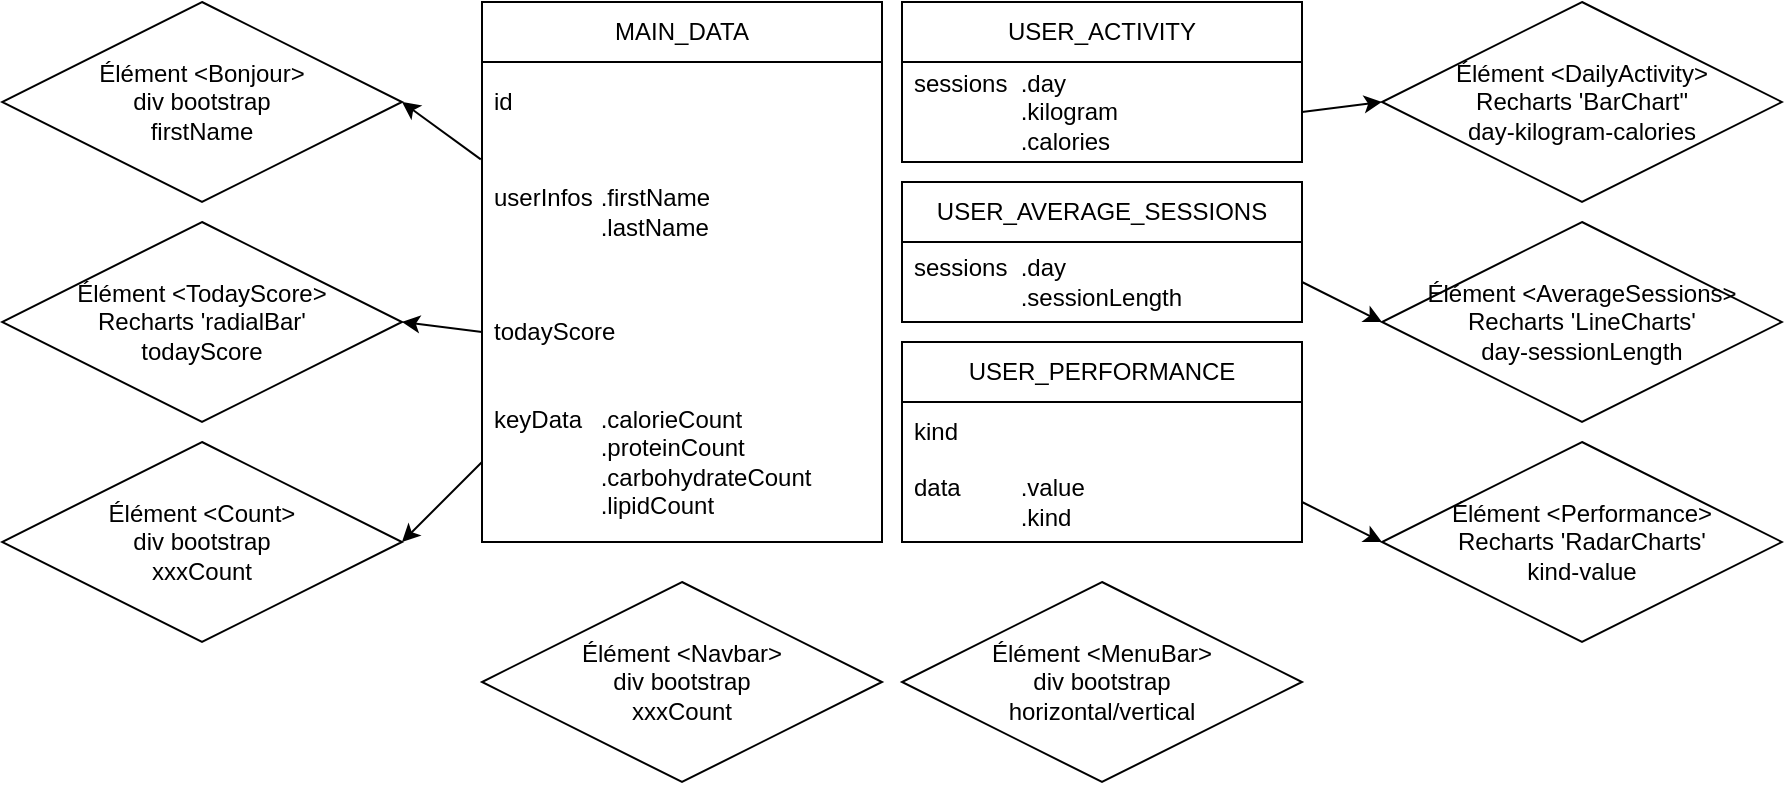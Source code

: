 <mxfile>
    <diagram id="WRuKUoPdiN3xOJc_xBMh" name="Page-1">
        <mxGraphModel dx="1351" dy="432" grid="1" gridSize="10" guides="1" tooltips="1" connect="1" arrows="1" fold="1" page="1" pageScale="1" pageWidth="827" pageHeight="1169" math="0" shadow="0">
            <root>
                <mxCell id="0"/>
                <mxCell id="1" parent="0"/>
                <mxCell id="30" value="USER_AVERAGE_SESSIONS" style="swimlane;fontStyle=0;childLayout=stackLayout;horizontal=1;startSize=30;horizontalStack=0;resizeParent=1;resizeParentMax=0;resizeLast=0;collapsible=1;marginBottom=0;whiteSpace=wrap;html=1;" vertex="1" parent="1">
                    <mxGeometry x="450" y="130" width="200" height="70" as="geometry"/>
                </mxCell>
                <mxCell id="32" value="sessions&lt;span style=&quot;white-space: pre;&quot;&gt;&#9;&lt;/span&gt;.day&lt;br&gt;&lt;span style=&quot;white-space: pre;&quot;&gt;&#9;&lt;/span&gt;&lt;span style=&quot;white-space: pre;&quot;&gt;&#9;&lt;/span&gt;.sessionLength" style="text;strokeColor=none;fillColor=none;align=left;verticalAlign=middle;spacingLeft=4;spacingRight=4;overflow=hidden;points=[[0,0.5],[1,0.5]];portConstraint=eastwest;rotatable=0;whiteSpace=wrap;html=1;" vertex="1" parent="30">
                    <mxGeometry y="30" width="200" height="40" as="geometry"/>
                </mxCell>
                <mxCell id="34" value="USER_PERFORMANCE" style="swimlane;fontStyle=0;childLayout=stackLayout;horizontal=1;startSize=30;horizontalStack=0;resizeParent=1;resizeParentMax=0;resizeLast=0;collapsible=1;marginBottom=0;whiteSpace=wrap;html=1;" vertex="1" parent="1">
                    <mxGeometry x="450" y="210" width="200" height="100" as="geometry">
                        <mxRectangle x="360" y="300" width="170" height="30" as="alternateBounds"/>
                    </mxGeometry>
                </mxCell>
                <mxCell id="36" value="kind" style="text;strokeColor=none;fillColor=none;align=left;verticalAlign=middle;spacingLeft=4;spacingRight=4;overflow=hidden;points=[[0,0.5],[1,0.5]];portConstraint=eastwest;rotatable=0;whiteSpace=wrap;html=1;" vertex="1" parent="34">
                    <mxGeometry y="30" width="200" height="30" as="geometry"/>
                </mxCell>
                <mxCell id="37" value="data&lt;span style=&quot;white-space: pre;&quot;&gt;&#9;&lt;/span&gt;&lt;span style=&quot;white-space: pre;&quot;&gt;&#9;&lt;/span&gt;.value&lt;br&gt;&lt;span style=&quot;white-space: pre;&quot;&gt;&#9;&lt;/span&gt;&lt;span style=&quot;white-space: pre;&quot;&gt;&#9;&lt;/span&gt;.kind" style="text;strokeColor=none;fillColor=none;align=left;verticalAlign=middle;spacingLeft=4;spacingRight=4;overflow=hidden;points=[[0,0.5],[1,0.5]];portConstraint=eastwest;rotatable=0;whiteSpace=wrap;html=1;" vertex="1" parent="34">
                    <mxGeometry y="60" width="200" height="40" as="geometry"/>
                </mxCell>
                <mxCell id="24" value="USER_ACTIVITY" style="swimlane;fontStyle=0;childLayout=stackLayout;horizontal=1;startSize=30;horizontalStack=0;resizeParent=1;resizeParentMax=0;resizeLast=0;collapsible=1;marginBottom=0;whiteSpace=wrap;html=1;" vertex="1" parent="1">
                    <mxGeometry x="450" y="40" width="200" height="80" as="geometry"/>
                </mxCell>
                <mxCell id="28" value="sessions&lt;span style=&quot;white-space: pre;&quot;&gt;&#9;&lt;/span&gt;.day&lt;br&gt;&lt;span style=&quot;white-space: pre;&quot;&gt;&#9;&lt;/span&gt;&lt;span style=&quot;white-space: pre;&quot;&gt;&#9;&lt;/span&gt;.kilogram&lt;br&gt;&lt;span style=&quot;white-space: pre;&quot;&gt;&#9;&lt;/span&gt;&lt;span style=&quot;white-space: pre;&quot;&gt;&#9;&lt;/span&gt;.calories&lt;br&gt;" style="text;strokeColor=none;fillColor=none;align=left;verticalAlign=middle;spacingLeft=4;spacingRight=4;overflow=hidden;points=[[0,0.5],[1,0.5]];portConstraint=eastwest;rotatable=0;whiteSpace=wrap;html=1;" vertex="1" parent="24">
                    <mxGeometry y="30" width="200" height="50" as="geometry"/>
                </mxCell>
                <mxCell id="6" value="MAIN_DATA" style="swimlane;fontStyle=0;childLayout=stackLayout;horizontal=1;startSize=30;horizontalStack=0;resizeParent=1;resizeParentMax=0;resizeLast=0;collapsible=1;marginBottom=0;whiteSpace=wrap;html=1;" vertex="1" parent="1">
                    <mxGeometry x="240" y="40" width="200" height="270" as="geometry">
                        <mxRectangle x="510" y="165" width="110" height="30" as="alternateBounds"/>
                    </mxGeometry>
                </mxCell>
                <mxCell id="7" value="id" style="text;strokeColor=none;fillColor=none;align=left;verticalAlign=middle;spacingLeft=4;spacingRight=4;overflow=hidden;points=[[0,0.5],[1,0.5]];portConstraint=eastwest;rotatable=0;whiteSpace=wrap;html=1;" vertex="1" parent="6">
                    <mxGeometry y="30" width="200" height="40" as="geometry"/>
                </mxCell>
                <mxCell id="8" value="userInfos&lt;span style=&quot;white-space: pre;&quot;&gt;&#9;&lt;/span&gt;.firstName&lt;br&gt;&lt;span style=&quot;white-space: pre;&quot;&gt;&#9;&lt;/span&gt;&lt;span style=&quot;white-space: pre;&quot;&gt;&#9;&lt;/span&gt;.lastName&lt;br&gt;" style="text;strokeColor=none;fillColor=none;align=left;verticalAlign=middle;spacingLeft=4;spacingRight=4;overflow=hidden;points=[[0,0.5],[1,0.5]];portConstraint=eastwest;rotatable=0;whiteSpace=wrap;html=1;" vertex="1" parent="6">
                    <mxGeometry y="70" width="200" height="70" as="geometry"/>
                </mxCell>
                <mxCell id="17" value="todayScore&lt;br&gt;" style="text;strokeColor=none;fillColor=none;align=left;verticalAlign=middle;spacingLeft=4;spacingRight=4;overflow=hidden;points=[[0,0.5],[1,0.5]];portConstraint=eastwest;rotatable=0;whiteSpace=wrap;html=1;" vertex="1" parent="6">
                    <mxGeometry y="140" width="200" height="50" as="geometry"/>
                </mxCell>
                <mxCell id="9" value="keyData&lt;span style=&quot;white-space: pre;&quot;&gt;&#9;&lt;/span&gt;.calorieCount&lt;br&gt;&lt;span style=&quot;white-space: pre;&quot;&gt;&#9;&lt;/span&gt;&lt;span style=&quot;white-space: pre;&quot;&gt;&#9;&lt;/span&gt;.proteinCount&lt;br&gt;&lt;span style=&quot;white-space: pre;&quot;&gt;&#9;&lt;/span&gt;&lt;span style=&quot;white-space: pre;&quot;&gt;&#9;&lt;/span&gt;.carbohydrateCount&lt;br&gt;&lt;span style=&quot;white-space: pre;&quot;&gt;&#9;&lt;/span&gt;&lt;span style=&quot;white-space: pre;&quot;&gt;&#9;&lt;/span&gt;.lipidCount&lt;br&gt;" style="text;strokeColor=none;fillColor=none;align=left;verticalAlign=middle;spacingLeft=4;spacingRight=4;overflow=hidden;points=[[0,0.5],[1,0.5]];portConstraint=eastwest;rotatable=0;whiteSpace=wrap;html=1;" vertex="1" parent="6">
                    <mxGeometry y="190" width="200" height="80" as="geometry"/>
                </mxCell>
                <mxCell id="64" value="Élément &amp;lt;Bonjour&amp;gt;&lt;br&gt;div bootstrap&lt;br&gt;firstName" style="rhombus;whiteSpace=wrap;html=1;" vertex="1" parent="1">
                    <mxGeometry y="40" width="200" height="100" as="geometry"/>
                </mxCell>
                <mxCell id="65" style="edgeStyle=none;html=1;entryX=1;entryY=0.5;entryDx=0;entryDy=0;exitX=-0.003;exitY=0.124;exitDx=0;exitDy=0;exitPerimeter=0;" edge="1" parent="1" source="8" target="64">
                    <mxGeometry relative="1" as="geometry">
                        <mxPoint x="240" y="120" as="sourcePoint"/>
                    </mxGeometry>
                </mxCell>
                <mxCell id="66" value="Élément &amp;lt;TodayScore&amp;gt;&lt;br&gt;Recharts 'radialBar'&lt;br&gt;todayScore" style="rhombus;whiteSpace=wrap;html=1;" vertex="1" parent="1">
                    <mxGeometry y="150" width="200" height="100" as="geometry"/>
                </mxCell>
                <mxCell id="67" style="edgeStyle=none;html=1;entryX=1;entryY=0.5;entryDx=0;entryDy=0;exitX=0;exitY=0.5;exitDx=0;exitDy=0;" edge="1" parent="1" source="17" target="66">
                    <mxGeometry relative="1" as="geometry"/>
                </mxCell>
                <mxCell id="68" value="Élément &amp;lt;Count&amp;gt;&lt;br&gt;div bootstrap&lt;br&gt;xxxCount" style="rhombus;whiteSpace=wrap;html=1;" vertex="1" parent="1">
                    <mxGeometry y="260" width="200" height="100" as="geometry"/>
                </mxCell>
                <mxCell id="73" value="Élément &amp;lt;DailyActivity&amp;gt;&lt;br&gt;Recharts 'BarChart&quot;&lt;br&gt;day-kilogram-calories" style="rhombus;whiteSpace=wrap;html=1;" vertex="1" parent="1">
                    <mxGeometry x="690" y="40" width="200" height="100" as="geometry"/>
                </mxCell>
                <mxCell id="74" style="edgeStyle=none;html=1;entryX=0;entryY=0.5;entryDx=0;entryDy=0;exitX=1;exitY=0.5;exitDx=0;exitDy=0;" edge="1" parent="1" source="28" target="73">
                    <mxGeometry relative="1" as="geometry">
                        <mxPoint x="649" y="80" as="sourcePoint"/>
                    </mxGeometry>
                </mxCell>
                <mxCell id="81" value="Élément &amp;lt;AverageSessions&amp;gt;&lt;br&gt;Recharts 'LineCharts'&lt;br&gt;day-sessionLength" style="rhombus;whiteSpace=wrap;html=1;" vertex="1" parent="1">
                    <mxGeometry x="690" y="150" width="200" height="100" as="geometry"/>
                </mxCell>
                <mxCell id="82" style="edgeStyle=none;html=1;entryX=0;entryY=0.5;entryDx=0;entryDy=0;exitX=1;exitY=0.5;exitDx=0;exitDy=0;" edge="1" parent="1" source="32" target="81">
                    <mxGeometry relative="1" as="geometry">
                        <mxPoint x="650" y="165" as="sourcePoint"/>
                    </mxGeometry>
                </mxCell>
                <mxCell id="83" value="Élément &amp;lt;Performance&amp;gt;&lt;br&gt;Recharts 'RadarCharts'&lt;br&gt;kind-value" style="rhombus;whiteSpace=wrap;html=1;" vertex="1" parent="1">
                    <mxGeometry x="690" y="260" width="200" height="100" as="geometry"/>
                </mxCell>
                <mxCell id="85" style="edgeStyle=none;html=1;exitX=0;exitY=0.5;exitDx=0;exitDy=0;entryX=1;entryY=0.5;entryDx=0;entryDy=0;" edge="1" parent="1" source="9" target="68">
                    <mxGeometry relative="1" as="geometry"/>
                </mxCell>
                <mxCell id="87" style="edgeStyle=none;html=1;exitX=1;exitY=0.5;exitDx=0;exitDy=0;entryX=0;entryY=0.5;entryDx=0;entryDy=0;" edge="1" parent="1" source="37" target="83">
                    <mxGeometry relative="1" as="geometry"/>
                </mxCell>
                <mxCell id="88" value="Élément &amp;lt;Navbar&amp;gt;&lt;br&gt;div bootstrap&lt;br&gt;xxxCount" style="rhombus;whiteSpace=wrap;html=1;" vertex="1" parent="1">
                    <mxGeometry x="240" y="330" width="200" height="100" as="geometry"/>
                </mxCell>
                <mxCell id="89" value="Élément &amp;lt;MenuBar&amp;gt;&lt;br&gt;div bootstrap&lt;br&gt;horizontal/vertical" style="rhombus;whiteSpace=wrap;html=1;" vertex="1" parent="1">
                    <mxGeometry x="450" y="330" width="200" height="100" as="geometry"/>
                </mxCell>
            </root>
        </mxGraphModel>
    </diagram>
</mxfile>